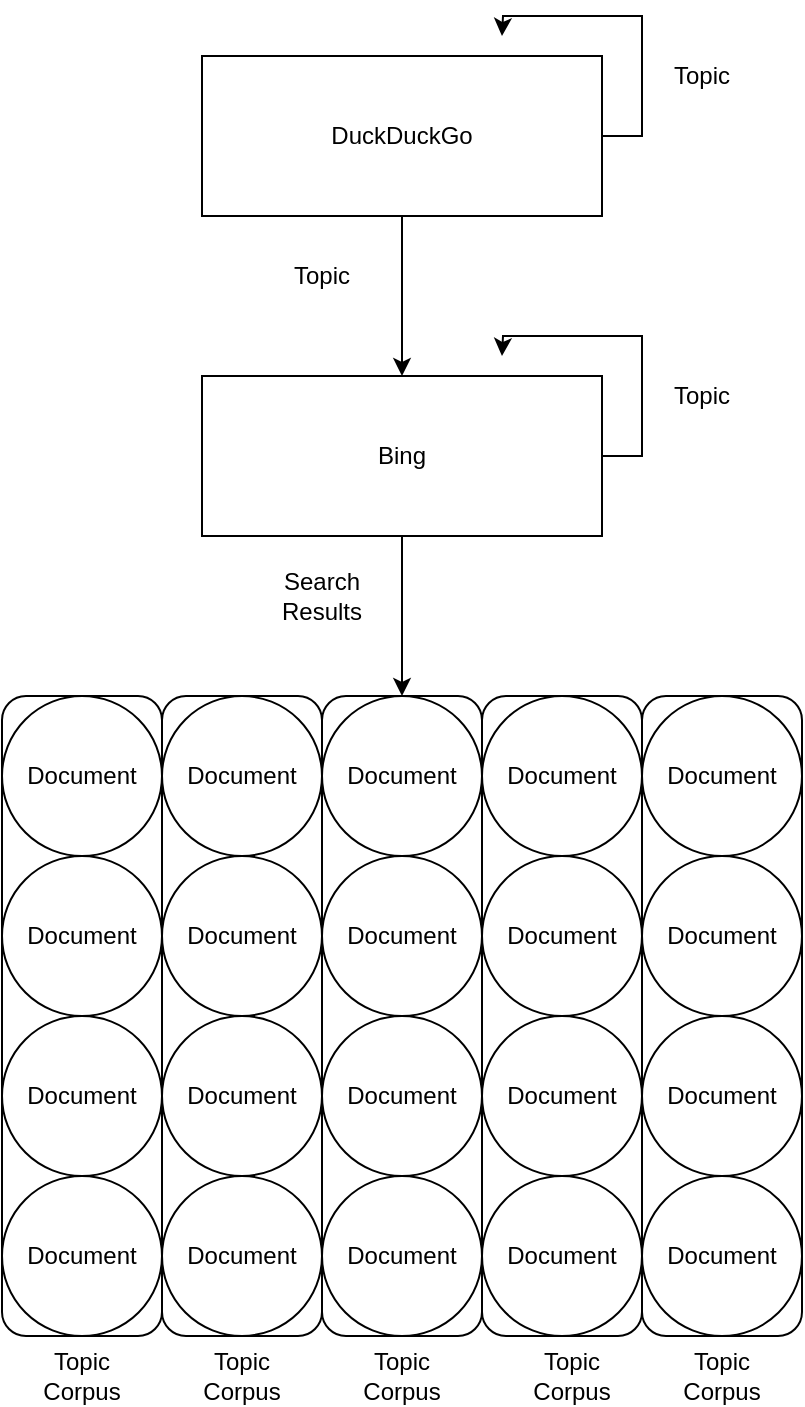 <mxfile version="12.9.12" type="github">
  <diagram id="crrlfwqsGMAvzB64O_d-" name="Page-1">
    <mxGraphModel dx="774" dy="1125" grid="1" gridSize="10" guides="1" tooltips="1" connect="1" arrows="1" fold="1" page="1" pageScale="1" pageWidth="850" pageHeight="1100" math="0" shadow="0">
      <root>
        <mxCell id="0" />
        <mxCell id="1" parent="0" />
        <mxCell id="yaFvhEICd4bSxS1KPpvw-23" value="" style="edgeStyle=orthogonalEdgeStyle;rounded=0;orthogonalLoop=1;jettySize=auto;html=1;" edge="1" parent="1" source="yaFvhEICd4bSxS1KPpvw-1" target="yaFvhEICd4bSxS1KPpvw-2">
          <mxGeometry relative="1" as="geometry" />
        </mxCell>
        <mxCell id="yaFvhEICd4bSxS1KPpvw-27" style="edgeStyle=orthogonalEdgeStyle;rounded=0;orthogonalLoop=1;jettySize=auto;html=1;exitX=1;exitY=0.5;exitDx=0;exitDy=0;" edge="1" parent="1" source="yaFvhEICd4bSxS1KPpvw-1">
          <mxGeometry relative="1" as="geometry">
            <mxPoint x="390" y="110" as="targetPoint" />
          </mxGeometry>
        </mxCell>
        <mxCell id="yaFvhEICd4bSxS1KPpvw-1" value="DuckDuckGo" style="rounded=0;whiteSpace=wrap;html=1;" vertex="1" parent="1">
          <mxGeometry x="240" y="120" width="200" height="80" as="geometry" />
        </mxCell>
        <mxCell id="yaFvhEICd4bSxS1KPpvw-24" value="" style="edgeStyle=orthogonalEdgeStyle;rounded=0;orthogonalLoop=1;jettySize=auto;html=1;" edge="1" parent="1" source="yaFvhEICd4bSxS1KPpvw-2" target="yaFvhEICd4bSxS1KPpvw-5">
          <mxGeometry relative="1" as="geometry" />
        </mxCell>
        <mxCell id="yaFvhEICd4bSxS1KPpvw-29" style="edgeStyle=orthogonalEdgeStyle;rounded=0;orthogonalLoop=1;jettySize=auto;html=1;exitX=1;exitY=0.5;exitDx=0;exitDy=0;" edge="1" parent="1" source="yaFvhEICd4bSxS1KPpvw-2">
          <mxGeometry relative="1" as="geometry">
            <mxPoint x="390" y="270" as="targetPoint" />
          </mxGeometry>
        </mxCell>
        <mxCell id="yaFvhEICd4bSxS1KPpvw-2" value="Bing" style="rounded=0;whiteSpace=wrap;html=1;" vertex="1" parent="1">
          <mxGeometry x="240" y="280" width="200" height="80" as="geometry" />
        </mxCell>
        <mxCell id="yaFvhEICd4bSxS1KPpvw-3" value="Document" style="ellipse;whiteSpace=wrap;html=1;aspect=fixed;" vertex="1" parent="1">
          <mxGeometry x="140" y="440" width="80" height="80" as="geometry" />
        </mxCell>
        <mxCell id="yaFvhEICd4bSxS1KPpvw-4" value="Document" style="ellipse;whiteSpace=wrap;html=1;aspect=fixed;" vertex="1" parent="1">
          <mxGeometry x="220" y="440" width="80" height="80" as="geometry" />
        </mxCell>
        <mxCell id="yaFvhEICd4bSxS1KPpvw-5" value="Document" style="ellipse;whiteSpace=wrap;html=1;aspect=fixed;" vertex="1" parent="1">
          <mxGeometry x="300" y="440" width="80" height="80" as="geometry" />
        </mxCell>
        <mxCell id="yaFvhEICd4bSxS1KPpvw-6" value="Document" style="ellipse;whiteSpace=wrap;html=1;aspect=fixed;" vertex="1" parent="1">
          <mxGeometry x="380" y="440" width="80" height="80" as="geometry" />
        </mxCell>
        <mxCell id="yaFvhEICd4bSxS1KPpvw-7" value="Document" style="ellipse;whiteSpace=wrap;html=1;aspect=fixed;" vertex="1" parent="1">
          <mxGeometry x="460" y="440" width="80" height="80" as="geometry" />
        </mxCell>
        <mxCell id="yaFvhEICd4bSxS1KPpvw-8" value="Document" style="ellipse;whiteSpace=wrap;html=1;aspect=fixed;" vertex="1" parent="1">
          <mxGeometry x="140" y="520" width="80" height="80" as="geometry" />
        </mxCell>
        <mxCell id="yaFvhEICd4bSxS1KPpvw-9" value="Document" style="ellipse;whiteSpace=wrap;html=1;aspect=fixed;" vertex="1" parent="1">
          <mxGeometry x="220" y="520" width="80" height="80" as="geometry" />
        </mxCell>
        <mxCell id="yaFvhEICd4bSxS1KPpvw-10" value="Document" style="ellipse;whiteSpace=wrap;html=1;aspect=fixed;" vertex="1" parent="1">
          <mxGeometry x="300" y="520" width="80" height="80" as="geometry" />
        </mxCell>
        <mxCell id="yaFvhEICd4bSxS1KPpvw-11" value="Document" style="ellipse;whiteSpace=wrap;html=1;aspect=fixed;" vertex="1" parent="1">
          <mxGeometry x="380" y="520" width="80" height="80" as="geometry" />
        </mxCell>
        <mxCell id="yaFvhEICd4bSxS1KPpvw-12" value="Document" style="ellipse;whiteSpace=wrap;html=1;aspect=fixed;" vertex="1" parent="1">
          <mxGeometry x="460" y="520" width="80" height="80" as="geometry" />
        </mxCell>
        <mxCell id="yaFvhEICd4bSxS1KPpvw-13" value="Document" style="ellipse;whiteSpace=wrap;html=1;aspect=fixed;" vertex="1" parent="1">
          <mxGeometry x="140" y="600" width="80" height="80" as="geometry" />
        </mxCell>
        <mxCell id="yaFvhEICd4bSxS1KPpvw-14" value="Document" style="ellipse;whiteSpace=wrap;html=1;aspect=fixed;" vertex="1" parent="1">
          <mxGeometry x="220" y="600" width="80" height="80" as="geometry" />
        </mxCell>
        <mxCell id="yaFvhEICd4bSxS1KPpvw-15" value="Document" style="ellipse;whiteSpace=wrap;html=1;aspect=fixed;" vertex="1" parent="1">
          <mxGeometry x="300" y="600" width="80" height="80" as="geometry" />
        </mxCell>
        <mxCell id="yaFvhEICd4bSxS1KPpvw-16" value="Document" style="ellipse;whiteSpace=wrap;html=1;aspect=fixed;" vertex="1" parent="1">
          <mxGeometry x="380" y="600" width="80" height="80" as="geometry" />
        </mxCell>
        <mxCell id="yaFvhEICd4bSxS1KPpvw-17" value="Document" style="ellipse;whiteSpace=wrap;html=1;aspect=fixed;" vertex="1" parent="1">
          <mxGeometry x="460" y="600" width="80" height="80" as="geometry" />
        </mxCell>
        <mxCell id="yaFvhEICd4bSxS1KPpvw-18" value="Document" style="ellipse;whiteSpace=wrap;html=1;aspect=fixed;" vertex="1" parent="1">
          <mxGeometry x="140" y="680" width="80" height="80" as="geometry" />
        </mxCell>
        <mxCell id="yaFvhEICd4bSxS1KPpvw-19" value="Document" style="ellipse;whiteSpace=wrap;html=1;aspect=fixed;" vertex="1" parent="1">
          <mxGeometry x="220" y="680" width="80" height="80" as="geometry" />
        </mxCell>
        <mxCell id="yaFvhEICd4bSxS1KPpvw-20" value="Document" style="ellipse;whiteSpace=wrap;html=1;aspect=fixed;" vertex="1" parent="1">
          <mxGeometry x="300" y="680" width="80" height="80" as="geometry" />
        </mxCell>
        <mxCell id="yaFvhEICd4bSxS1KPpvw-21" value="Document" style="ellipse;whiteSpace=wrap;html=1;aspect=fixed;" vertex="1" parent="1">
          <mxGeometry x="380" y="680" width="80" height="80" as="geometry" />
        </mxCell>
        <mxCell id="yaFvhEICd4bSxS1KPpvw-22" value="Document" style="ellipse;whiteSpace=wrap;html=1;aspect=fixed;" vertex="1" parent="1">
          <mxGeometry x="460" y="680" width="80" height="80" as="geometry" />
        </mxCell>
        <mxCell id="yaFvhEICd4bSxS1KPpvw-30" value="Topic" style="text;html=1;strokeColor=none;fillColor=none;align=center;verticalAlign=middle;whiteSpace=wrap;rounded=0;" vertex="1" parent="1">
          <mxGeometry x="470" y="120" width="40" height="20" as="geometry" />
        </mxCell>
        <mxCell id="yaFvhEICd4bSxS1KPpvw-31" value="Topic" style="text;html=1;strokeColor=none;fillColor=none;align=center;verticalAlign=middle;whiteSpace=wrap;rounded=0;" vertex="1" parent="1">
          <mxGeometry x="470" y="280" width="40" height="20" as="geometry" />
        </mxCell>
        <mxCell id="yaFvhEICd4bSxS1KPpvw-32" value="Topic" style="text;html=1;strokeColor=none;fillColor=none;align=center;verticalAlign=middle;whiteSpace=wrap;rounded=0;" vertex="1" parent="1">
          <mxGeometry x="280" y="220" width="40" height="20" as="geometry" />
        </mxCell>
        <mxCell id="yaFvhEICd4bSxS1KPpvw-35" value="Search Results" style="text;html=1;strokeColor=none;fillColor=none;align=center;verticalAlign=middle;whiteSpace=wrap;rounded=0;" vertex="1" parent="1">
          <mxGeometry x="280" y="380" width="40" height="20" as="geometry" />
        </mxCell>
        <mxCell id="yaFvhEICd4bSxS1KPpvw-36" value="" style="rounded=1;whiteSpace=wrap;html=1;fillColor=none;" vertex="1" parent="1">
          <mxGeometry x="140" y="440" width="80" height="320" as="geometry" />
        </mxCell>
        <mxCell id="yaFvhEICd4bSxS1KPpvw-37" value="" style="rounded=1;whiteSpace=wrap;html=1;fillColor=none;" vertex="1" parent="1">
          <mxGeometry x="220" y="440" width="80" height="320" as="geometry" />
        </mxCell>
        <mxCell id="yaFvhEICd4bSxS1KPpvw-38" value="" style="rounded=1;whiteSpace=wrap;html=1;fillColor=none;" vertex="1" parent="1">
          <mxGeometry x="300" y="440" width="80" height="320" as="geometry" />
        </mxCell>
        <mxCell id="yaFvhEICd4bSxS1KPpvw-39" value="" style="rounded=1;whiteSpace=wrap;html=1;fillColor=none;" vertex="1" parent="1">
          <mxGeometry x="380" y="440" width="80" height="320" as="geometry" />
        </mxCell>
        <mxCell id="yaFvhEICd4bSxS1KPpvw-40" value="" style="rounded=1;whiteSpace=wrap;html=1;fillColor=none;" vertex="1" parent="1">
          <mxGeometry x="460" y="440" width="80" height="320" as="geometry" />
        </mxCell>
        <mxCell id="yaFvhEICd4bSxS1KPpvw-41" value="Topic Corpus" style="text;html=1;strokeColor=none;fillColor=none;align=center;verticalAlign=middle;whiteSpace=wrap;rounded=0;" vertex="1" parent="1">
          <mxGeometry x="160" y="770" width="40" height="20" as="geometry" />
        </mxCell>
        <mxCell id="yaFvhEICd4bSxS1KPpvw-42" value="Topic Corpus" style="text;html=1;strokeColor=none;fillColor=none;align=center;verticalAlign=middle;whiteSpace=wrap;rounded=0;" vertex="1" parent="1">
          <mxGeometry x="240" y="770" width="40" height="20" as="geometry" />
        </mxCell>
        <mxCell id="yaFvhEICd4bSxS1KPpvw-43" value="Topic Corpus" style="text;html=1;strokeColor=none;fillColor=none;align=center;verticalAlign=middle;whiteSpace=wrap;rounded=0;" vertex="1" parent="1">
          <mxGeometry x="320" y="770" width="40" height="20" as="geometry" />
        </mxCell>
        <mxCell id="yaFvhEICd4bSxS1KPpvw-44" value="Topic Corpus" style="text;html=1;strokeColor=none;fillColor=none;align=center;verticalAlign=middle;whiteSpace=wrap;rounded=0;" vertex="1" parent="1">
          <mxGeometry x="405" y="770" width="40" height="20" as="geometry" />
        </mxCell>
        <mxCell id="yaFvhEICd4bSxS1KPpvw-45" value="Topic Corpus" style="text;html=1;strokeColor=none;fillColor=none;align=center;verticalAlign=middle;whiteSpace=wrap;rounded=0;" vertex="1" parent="1">
          <mxGeometry x="480" y="770" width="40" height="20" as="geometry" />
        </mxCell>
      </root>
    </mxGraphModel>
  </diagram>
</mxfile>
